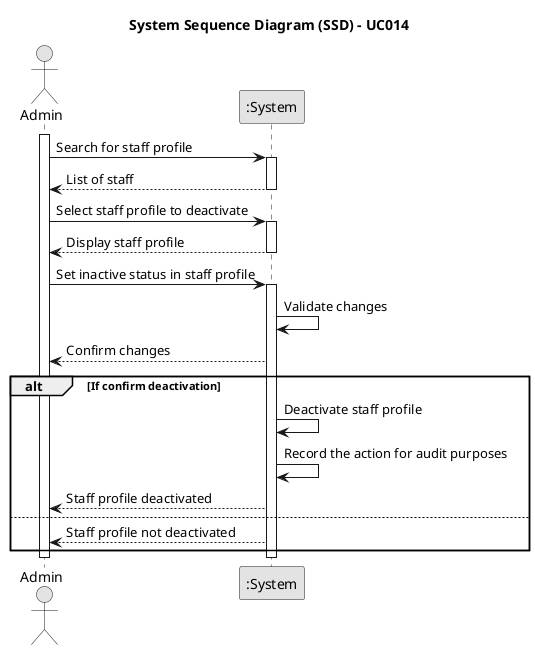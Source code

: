 @startuml
skinparam monochrome true
skinparam packageStyle rectangle
skinparam shadowing false

title System Sequence Diagram (SSD) - UC014
actor Admin as Admin
participant ":System" as System

activate Admin

    Admin -> System: Search for staff profile

    activate System
        System --> Admin: List of staff
    deactivate System

    Admin -> System: Select staff profile to deactivate

    activate System
        System --> Admin: Display staff profile
    deactivate System

    Admin -> System: Set inactive status in staff profile

    activate System
        System -> System: Validate changes
        
        System --> Admin: Confirm changes

        alt If confirm deactivation
            System -> System: Deactivate staff profile
            System -> System: Record the action for audit purposes
            System --> Admin: Staff profile deactivated
        else
            System --> Admin: Staff profile not deactivated
        end

    deactivate System

deactivate Admin

@enduml